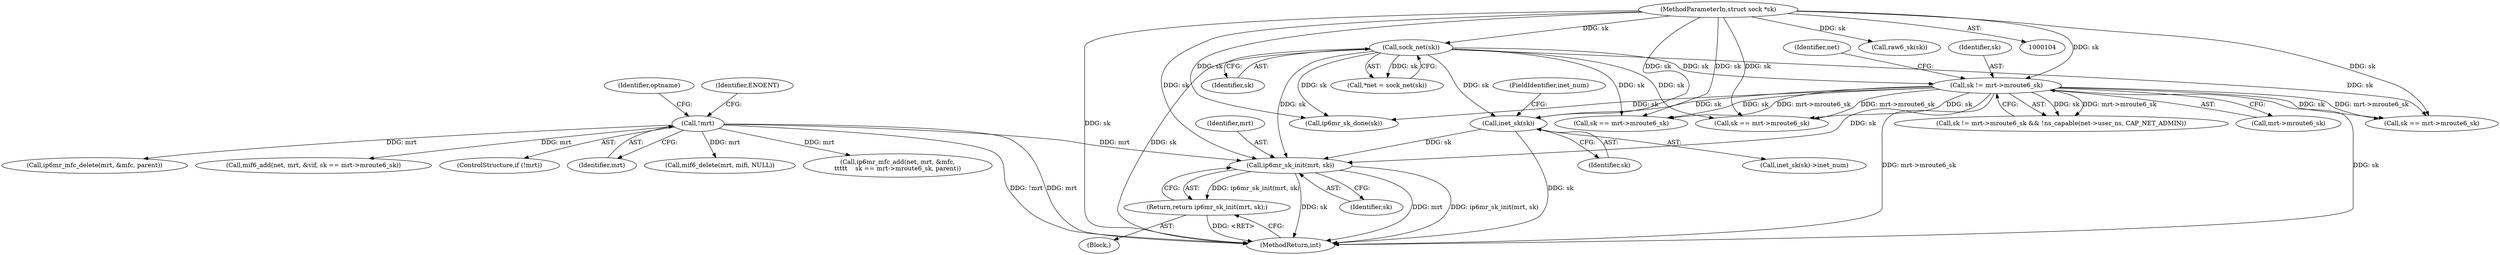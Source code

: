 digraph "0_linux_99253eb750fda6a644d5188fb26c43bad8d5a745_0@pointer" {
"1000180" [label="(Call,ip6mr_sk_init(mrt, sk))"];
"1000125" [label="(Call,!mrt)"];
"1000121" [label="(Call,sock_net(sk))"];
"1000105" [label="(MethodParameterIn,struct sock *sk)"];
"1000137" [label="(Call,sk != mrt->mroute6_sk)"];
"1000164" [label="(Call,inet_sk(sk))"];
"1000179" [label="(Return,return ip6mr_sk_init(mrt, sk);)"];
"1000105" [label="(MethodParameterIn,struct sock *sk)"];
"1000145" [label="(Identifier,net)"];
"1000470" [label="(MethodReturn,int)"];
"1000185" [label="(Call,ip6mr_sk_done(sk))"];
"1000165" [label="(Identifier,sk)"];
"1000119" [label="(Call,*net = sock_net(sk))"];
"1000436" [label="(Call,sk == mrt->mroute6_sk)"];
"1000137" [label="(Call,sk != mrt->mroute6_sk)"];
"1000319" [label="(Call,sk == mrt->mroute6_sk)"];
"1000122" [label="(Identifier,sk)"];
"1000164" [label="(Call,inet_sk(sk))"];
"1000306" [label="(Call,ip6mr_mfc_delete(mrt, &mfc, parent))"];
"1000163" [label="(Call,inet_sk(sk)->inet_num)"];
"1000218" [label="(Call,mif6_add(net, mrt, &vif, sk == mrt->mroute6_sk))"];
"1000124" [label="(ControlStructure,if (!mrt))"];
"1000136" [label="(Call,sk != mrt->mroute6_sk && !ns_capable(net->user_ns, CAP_NET_ADMIN))"];
"1000166" [label="(FieldIdentifier,inet_num)"];
"1000126" [label="(Identifier,mrt)"];
"1000181" [label="(Identifier,mrt)"];
"1000180" [label="(Call,ip6mr_sk_init(mrt, sk))"];
"1000253" [label="(Call,mif6_delete(mrt, mifi, NULL))"];
"1000125" [label="(Call,!mrt)"];
"1000138" [label="(Identifier,sk)"];
"1000132" [label="(Identifier,optname)"];
"1000314" [label="(Call,ip6mr_mfc_add(net, mrt, &mfc,\n\t\t\t\t\t    sk == mrt->mroute6_sk, parent))"];
"1000459" [label="(Call,raw6_sk(sk))"];
"1000223" [label="(Call,sk == mrt->mroute6_sk)"];
"1000153" [label="(Block,)"];
"1000179" [label="(Return,return ip6mr_sk_init(mrt, sk);)"];
"1000129" [label="(Identifier,ENOENT)"];
"1000139" [label="(Call,mrt->mroute6_sk)"];
"1000121" [label="(Call,sock_net(sk))"];
"1000182" [label="(Identifier,sk)"];
"1000180" -> "1000179"  [label="AST: "];
"1000180" -> "1000182"  [label="CFG: "];
"1000181" -> "1000180"  [label="AST: "];
"1000182" -> "1000180"  [label="AST: "];
"1000179" -> "1000180"  [label="CFG: "];
"1000180" -> "1000470"  [label="DDG: sk"];
"1000180" -> "1000470"  [label="DDG: mrt"];
"1000180" -> "1000470"  [label="DDG: ip6mr_sk_init(mrt, sk)"];
"1000180" -> "1000179"  [label="DDG: ip6mr_sk_init(mrt, sk)"];
"1000125" -> "1000180"  [label="DDG: mrt"];
"1000121" -> "1000180"  [label="DDG: sk"];
"1000137" -> "1000180"  [label="DDG: sk"];
"1000164" -> "1000180"  [label="DDG: sk"];
"1000105" -> "1000180"  [label="DDG: sk"];
"1000125" -> "1000124"  [label="AST: "];
"1000125" -> "1000126"  [label="CFG: "];
"1000126" -> "1000125"  [label="AST: "];
"1000129" -> "1000125"  [label="CFG: "];
"1000132" -> "1000125"  [label="CFG: "];
"1000125" -> "1000470"  [label="DDG: mrt"];
"1000125" -> "1000470"  [label="DDG: !mrt"];
"1000125" -> "1000218"  [label="DDG: mrt"];
"1000125" -> "1000253"  [label="DDG: mrt"];
"1000125" -> "1000306"  [label="DDG: mrt"];
"1000125" -> "1000314"  [label="DDG: mrt"];
"1000121" -> "1000119"  [label="AST: "];
"1000121" -> "1000122"  [label="CFG: "];
"1000122" -> "1000121"  [label="AST: "];
"1000119" -> "1000121"  [label="CFG: "];
"1000121" -> "1000470"  [label="DDG: sk"];
"1000121" -> "1000119"  [label="DDG: sk"];
"1000105" -> "1000121"  [label="DDG: sk"];
"1000121" -> "1000137"  [label="DDG: sk"];
"1000121" -> "1000164"  [label="DDG: sk"];
"1000121" -> "1000185"  [label="DDG: sk"];
"1000121" -> "1000223"  [label="DDG: sk"];
"1000121" -> "1000319"  [label="DDG: sk"];
"1000121" -> "1000436"  [label="DDG: sk"];
"1000105" -> "1000104"  [label="AST: "];
"1000105" -> "1000470"  [label="DDG: sk"];
"1000105" -> "1000137"  [label="DDG: sk"];
"1000105" -> "1000164"  [label="DDG: sk"];
"1000105" -> "1000185"  [label="DDG: sk"];
"1000105" -> "1000223"  [label="DDG: sk"];
"1000105" -> "1000319"  [label="DDG: sk"];
"1000105" -> "1000436"  [label="DDG: sk"];
"1000105" -> "1000459"  [label="DDG: sk"];
"1000137" -> "1000136"  [label="AST: "];
"1000137" -> "1000139"  [label="CFG: "];
"1000138" -> "1000137"  [label="AST: "];
"1000139" -> "1000137"  [label="AST: "];
"1000145" -> "1000137"  [label="CFG: "];
"1000136" -> "1000137"  [label="CFG: "];
"1000137" -> "1000470"  [label="DDG: mrt->mroute6_sk"];
"1000137" -> "1000470"  [label="DDG: sk"];
"1000137" -> "1000136"  [label="DDG: sk"];
"1000137" -> "1000136"  [label="DDG: mrt->mroute6_sk"];
"1000137" -> "1000164"  [label="DDG: sk"];
"1000137" -> "1000185"  [label="DDG: sk"];
"1000137" -> "1000223"  [label="DDG: sk"];
"1000137" -> "1000223"  [label="DDG: mrt->mroute6_sk"];
"1000137" -> "1000319"  [label="DDG: sk"];
"1000137" -> "1000319"  [label="DDG: mrt->mroute6_sk"];
"1000137" -> "1000436"  [label="DDG: sk"];
"1000137" -> "1000436"  [label="DDG: mrt->mroute6_sk"];
"1000164" -> "1000163"  [label="AST: "];
"1000164" -> "1000165"  [label="CFG: "];
"1000165" -> "1000164"  [label="AST: "];
"1000166" -> "1000164"  [label="CFG: "];
"1000164" -> "1000470"  [label="DDG: sk"];
"1000179" -> "1000153"  [label="AST: "];
"1000470" -> "1000179"  [label="CFG: "];
"1000179" -> "1000470"  [label="DDG: <RET>"];
}
